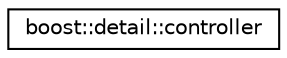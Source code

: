 digraph "Graphical Class Hierarchy"
{
  edge [fontname="Helvetica",fontsize="10",labelfontname="Helvetica",labelfontsize="10"];
  node [fontname="Helvetica",fontsize="10",shape=record];
  rankdir="LR";
  Node1 [label="boost::detail::controller",height=0.2,width=0.4,color="black", fillcolor="white", style="filled",URL="$classboost_1_1detail_1_1controller.html"];
}
